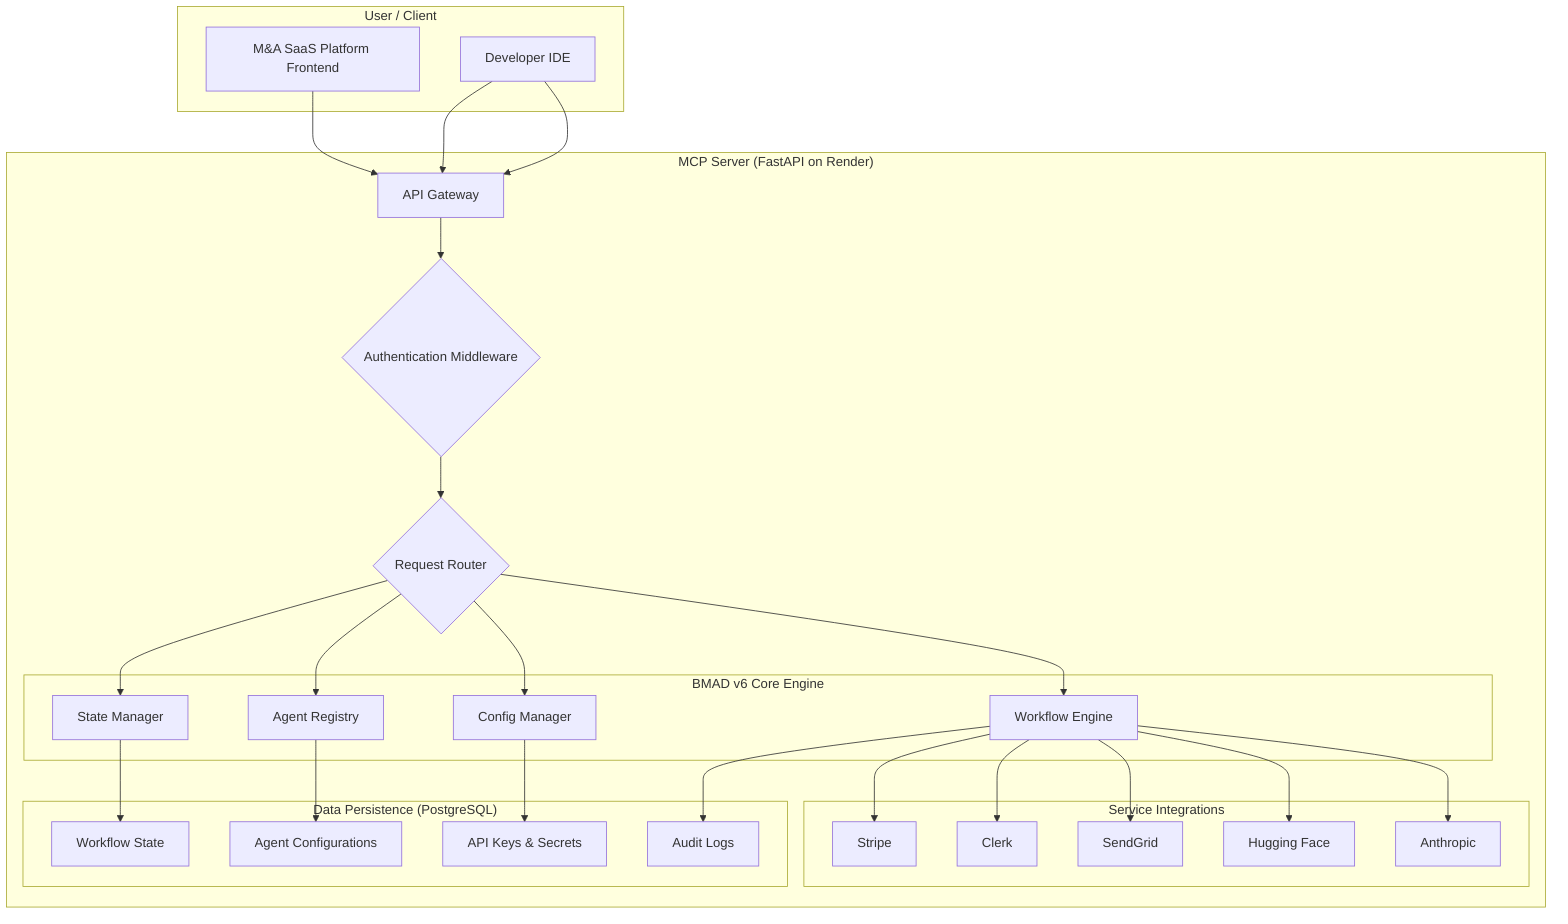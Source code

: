 graph TD
    subgraph "User / Client"
        A[M&A SaaS Platform Frontend]
        B[Developer IDE]
    end

    subgraph "MCP Server (FastAPI on Render)"
        C[API Gateway] --> D{Authentication Middleware}
        D --> E{Request Router}

        subgraph "BMAD v6 Core Engine"
            F[Workflow Engine]
            G[Agent Registry]
            H[State Manager]
            I[Config Manager]
        end

        E --> F
        E --> G
        E --> H
        E --> I

        subgraph "Service Integrations"
            J[Stripe]
            K[Clerk]
            L[SendGrid]
            M[Hugging Face]
            N[Anthropic]
        end

        F --> J
        F --> K
        F --> L
        F --> M
        F --> N

        subgraph "Data Persistence (PostgreSQL)"
            O[Workflow State]
            P[Agent Configurations]
            Q[API Keys & Secrets]
            R[Audit Logs]
        end

        H --> O
        G --> P
        I --> Q
        F --> R
    end

    A --> C
    B --> C
    B --> C